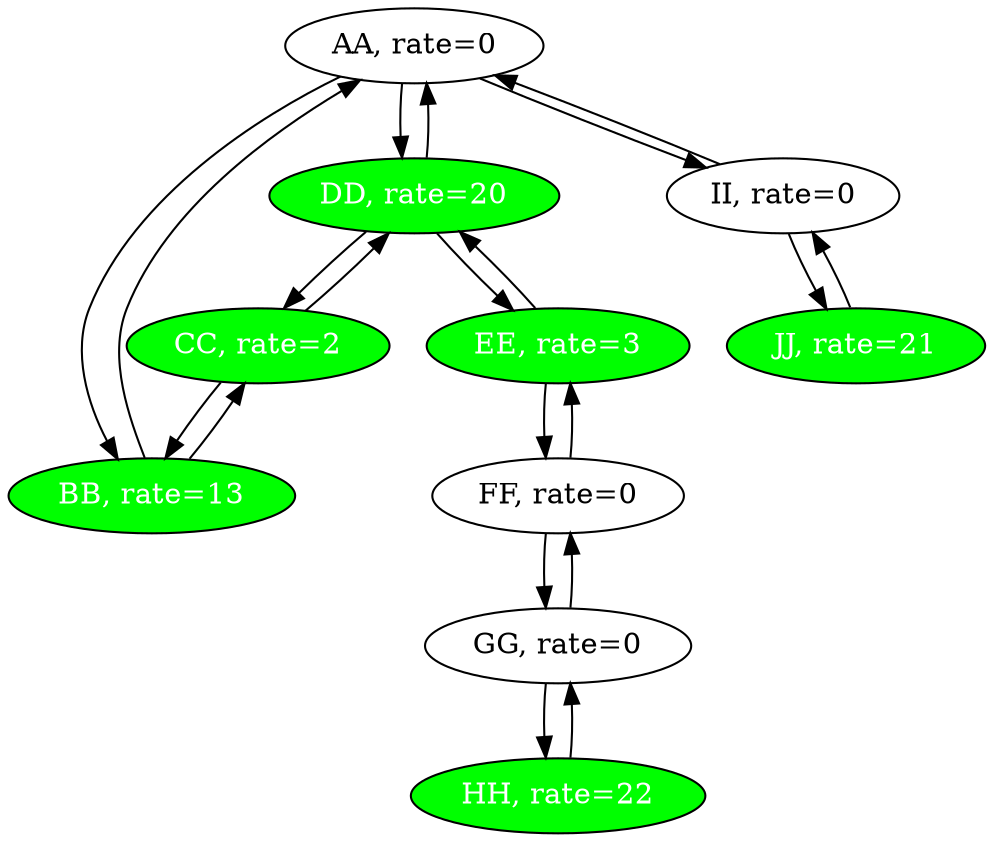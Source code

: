 digraph G {
  AA [label="AA, rate=0"]
  AA -> {DD; BB; II}
  CC [label="CC, rate=2",fillcolor="green",style="filled",fontcolor="white"]
  CC -> {DD; BB}
  DD [label="DD, rate=20",fillcolor="green",style="filled",fontcolor="white"]
  DD -> {AA; EE; CC}
  FF [label="FF, rate=0"]
  FF -> {GG; EE}
  HH [label="HH, rate=22",fillcolor="green",style="filled",fontcolor="white"]
  HH -> {GG}
  II [label="II, rate=0"]
  II -> {JJ; AA}
  BB [label="BB, rate=13",fillcolor="green",style="filled",fontcolor="white"]
  BB -> {CC; AA}
  GG [label="GG, rate=0"]
  GG -> {FF; HH}
  JJ [label="JJ, rate=21",fillcolor="green",style="filled",fontcolor="white"]
  JJ -> {II}
  EE [label="EE, rate=3",fillcolor="green",style="filled",fontcolor="white"]
  EE -> {DD; FF}
}